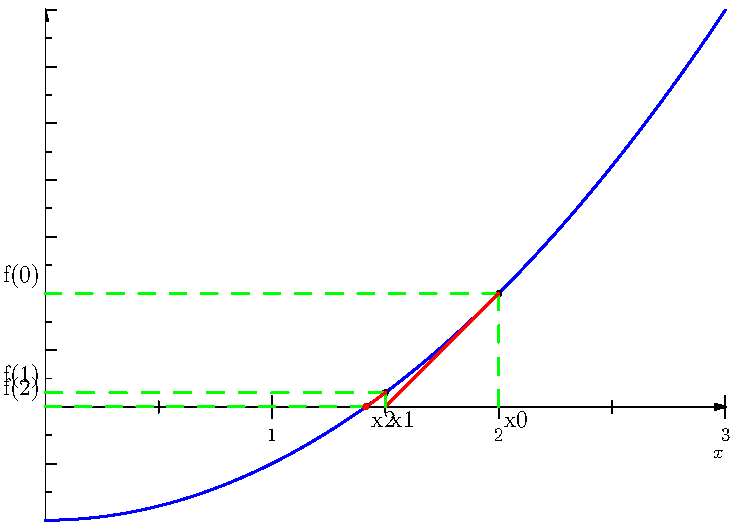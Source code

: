 
import graph;
import contour;
usepackage("mathrsfs");
unitsize(x=4cm,y=1cm);
transform ec=scale(.8);
xaxis(ec*"$x$",Ticks(ec*Label(), NoZero), Arrow(2mm));
yaxis(ec*"$y$", Ticks(ec*Label(), NoZero), Arrow(2mm));
labelx(ec*"$O$",0,SW);
real f(real x) {return x^2-2;}
real fprime(real x){return 2*x;}
// on évite les valeurs 

//label(string(v),(0,0));
//dot((30,f(30)));
xlimits(0,60,Crop); // on coupe ce qui dépasse
real newton(real f(real),real fprime(real),int nmax,real err=0.001, real x0=4){
	path c1=graph(f,0,3); 
	draw(c1,bp+blue);
	int iterations=0;
	real x;
	real n;
	while(iterations<=nmax){
							
	x=x0-(f(x0)/fprime(x0));
	real e=(abs(x-x0));
	n=e;
  	/*label(string(iterations)+"     "+string(x)+"    "+string(e)+"    "+string(abs(e/n)),(0,-2*iterations)); */
	
	//label(string(f(x0)));
	dot((x0,f(x0)),red);
	
	if(abs(x-x0)<err){
	return x;
	
	}else{
	dot((x0,f(x0)));
	path p1=(x0,0)--((x0,f(x0)));
	label("x"+string(iterations),(x0,0),SE);
	draw(p1,bp+dashed+green);
	path p2=(0,f(x0))--((x0,f(x0)));
	label("f("+string(iterations)+")",(0,f(x0)),NW);
	draw(p2,bp+dashed+green);
	path p=(x0,f(x0))--(x,0);
	
	draw(p,bp+red);
	x0=x;
	iterations=iterations+1;}
	
	 }
	return x;
	}
newton(f,fprime,10,0.00001,2);
